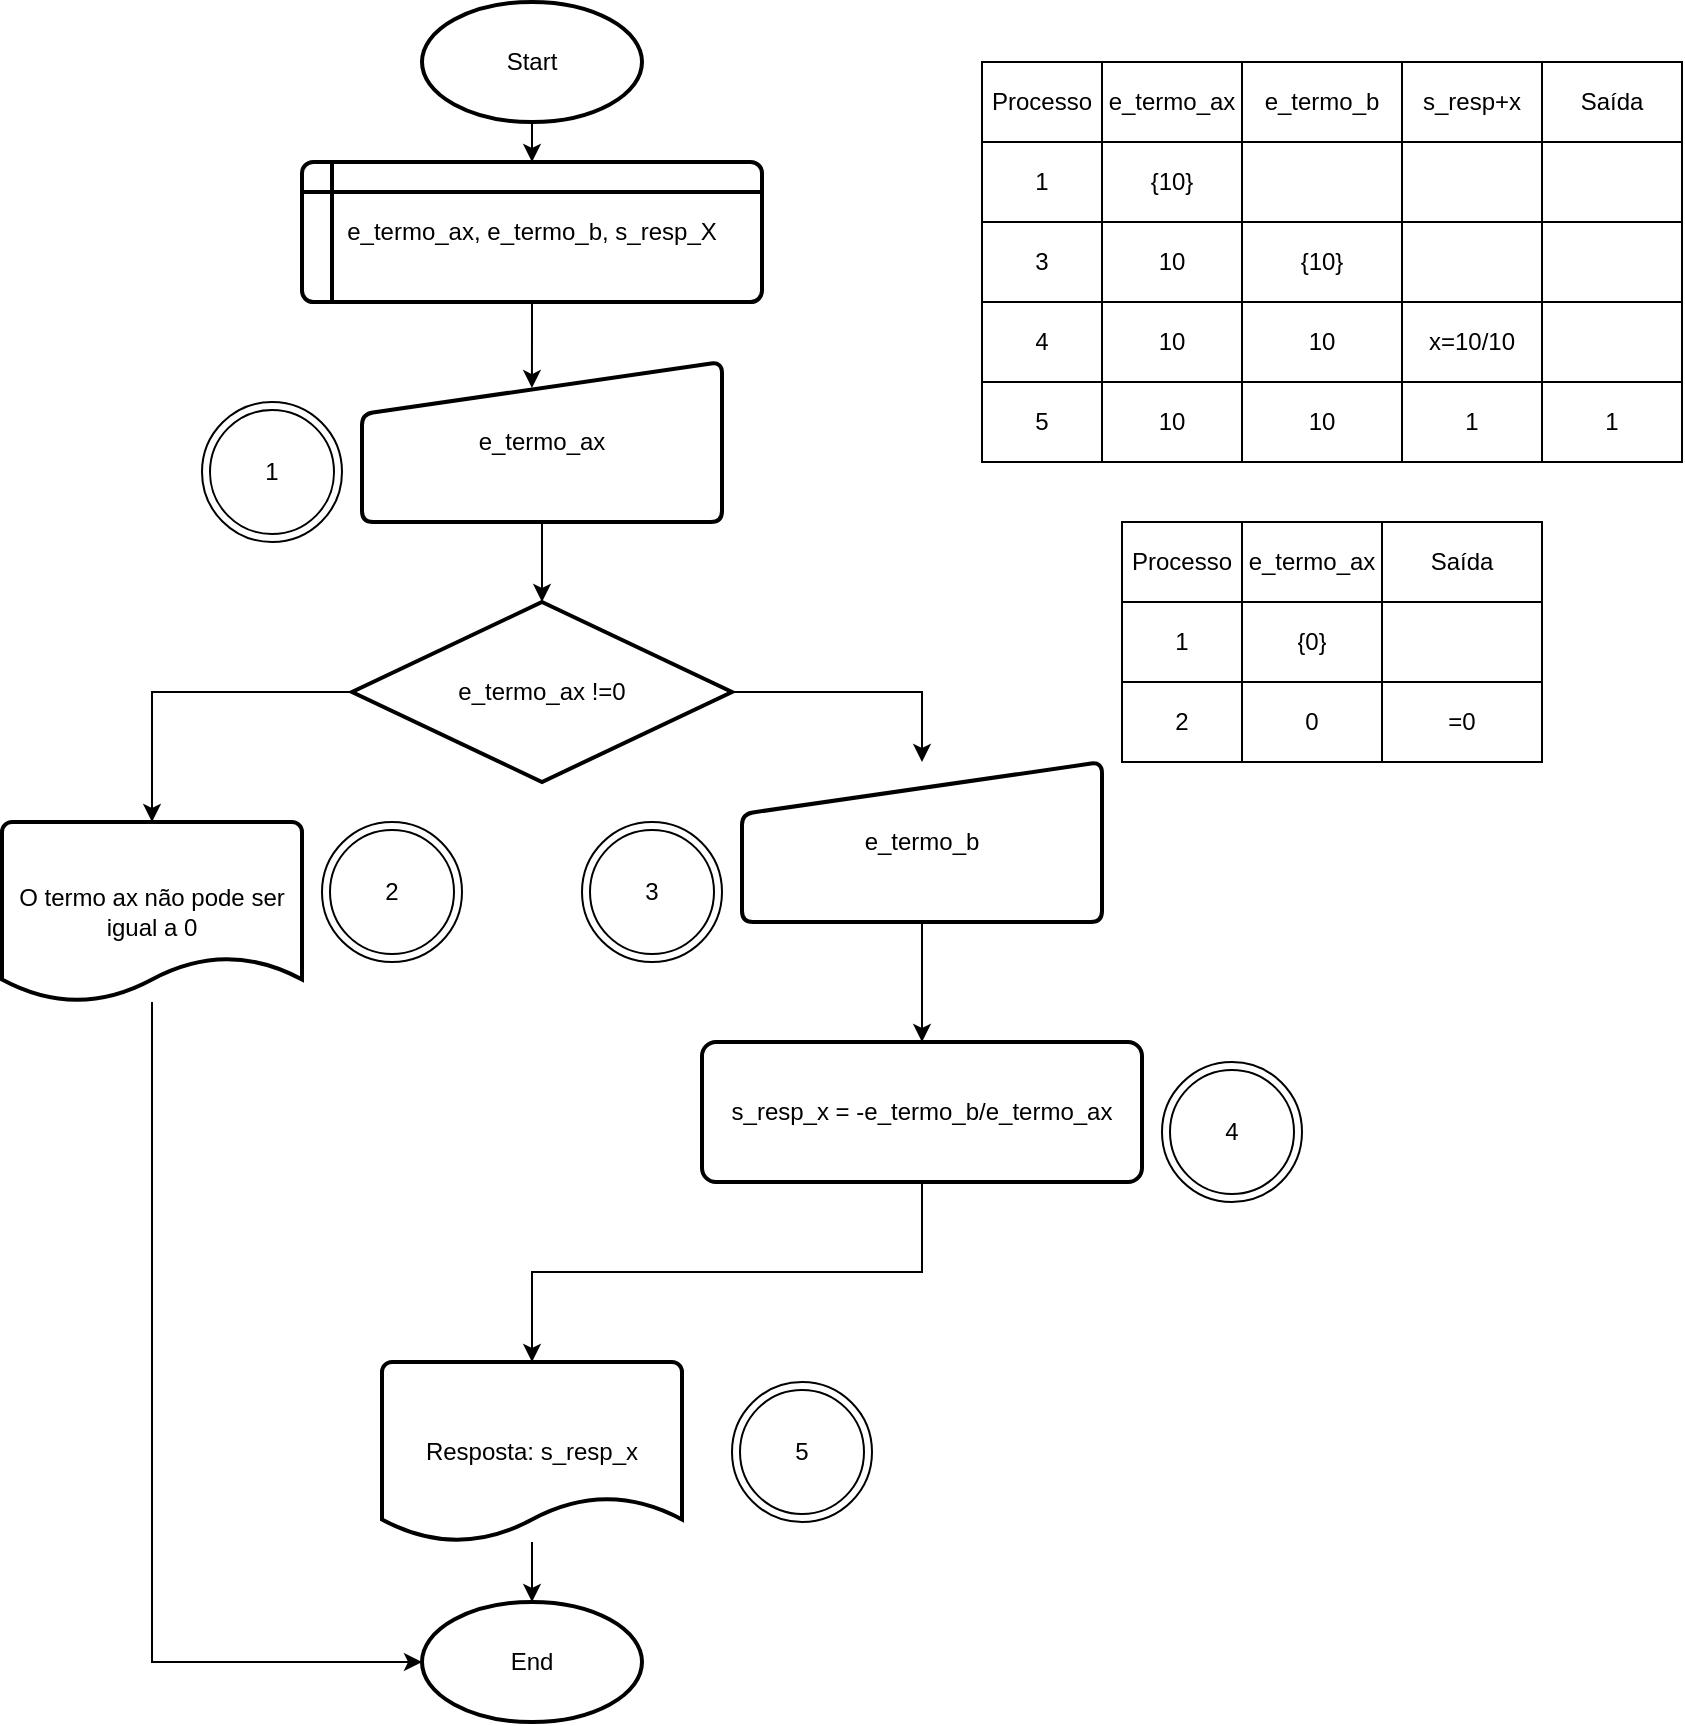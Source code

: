 <mxfile version="13.7.2" type="device"><diagram id="1SkurapNILgE5qAFUZ7a" name="Page-1"><mxGraphModel dx="1422" dy="772" grid="1" gridSize="10" guides="1" tooltips="1" connect="1" arrows="1" fold="1" page="1" pageScale="1" pageWidth="827" pageHeight="1169" math="0" shadow="0"><root><mxCell id="0"/><mxCell id="1" parent="0"/><mxCell id="op1EM-Xf8aS3rkZsBdr3-11" style="edgeStyle=orthogonalEdgeStyle;rounded=0;orthogonalLoop=1;jettySize=auto;html=1;exitX=0.5;exitY=1;exitDx=0;exitDy=0;exitPerimeter=0;entryX=0.5;entryY=0;entryDx=0;entryDy=0;" edge="1" parent="1" source="op1EM-Xf8aS3rkZsBdr3-1" target="op1EM-Xf8aS3rkZsBdr3-3"><mxGeometry relative="1" as="geometry"/></mxCell><mxCell id="op1EM-Xf8aS3rkZsBdr3-1" value="Start" style="strokeWidth=2;html=1;shape=mxgraph.flowchart.start_2;whiteSpace=wrap;" vertex="1" parent="1"><mxGeometry x="230" y="30" width="110" height="60" as="geometry"/></mxCell><mxCell id="op1EM-Xf8aS3rkZsBdr3-12" style="edgeStyle=orthogonalEdgeStyle;rounded=0;orthogonalLoop=1;jettySize=auto;html=1;exitX=0.5;exitY=1;exitDx=0;exitDy=0;entryX=0.472;entryY=0.163;entryDx=0;entryDy=0;entryPerimeter=0;" edge="1" parent="1" source="op1EM-Xf8aS3rkZsBdr3-3" target="op1EM-Xf8aS3rkZsBdr3-4"><mxGeometry relative="1" as="geometry"/></mxCell><mxCell id="op1EM-Xf8aS3rkZsBdr3-3" value="e_termo_ax, e_termo_b, s_resp_X" style="shape=internalStorage;whiteSpace=wrap;html=1;dx=15;dy=15;rounded=1;arcSize=8;strokeWidth=2;" vertex="1" parent="1"><mxGeometry x="170" y="110" width="230" height="70" as="geometry"/></mxCell><mxCell id="op1EM-Xf8aS3rkZsBdr3-13" style="edgeStyle=orthogonalEdgeStyle;rounded=0;orthogonalLoop=1;jettySize=auto;html=1;exitX=0.5;exitY=1;exitDx=0;exitDy=0;entryX=0.5;entryY=0;entryDx=0;entryDy=0;entryPerimeter=0;" edge="1" parent="1" source="op1EM-Xf8aS3rkZsBdr3-4" target="op1EM-Xf8aS3rkZsBdr3-5"><mxGeometry relative="1" as="geometry"/></mxCell><mxCell id="op1EM-Xf8aS3rkZsBdr3-4" value="e_termo_ax" style="html=1;strokeWidth=2;shape=manualInput;whiteSpace=wrap;rounded=1;size=26;arcSize=11;" vertex="1" parent="1"><mxGeometry x="200" y="210" width="180" height="80" as="geometry"/></mxCell><mxCell id="op1EM-Xf8aS3rkZsBdr3-14" style="edgeStyle=orthogonalEdgeStyle;rounded=0;orthogonalLoop=1;jettySize=auto;html=1;exitX=0;exitY=0.5;exitDx=0;exitDy=0;exitPerimeter=0;" edge="1" parent="1" source="op1EM-Xf8aS3rkZsBdr3-5" target="op1EM-Xf8aS3rkZsBdr3-7"><mxGeometry relative="1" as="geometry"/></mxCell><mxCell id="op1EM-Xf8aS3rkZsBdr3-15" style="edgeStyle=orthogonalEdgeStyle;rounded=0;orthogonalLoop=1;jettySize=auto;html=1;exitX=1;exitY=0.5;exitDx=0;exitDy=0;exitPerimeter=0;entryX=0.5;entryY=0;entryDx=0;entryDy=0;" edge="1" parent="1" source="op1EM-Xf8aS3rkZsBdr3-5" target="op1EM-Xf8aS3rkZsBdr3-6"><mxGeometry relative="1" as="geometry"/></mxCell><mxCell id="op1EM-Xf8aS3rkZsBdr3-5" value="e_termo_ax !=0" style="strokeWidth=2;html=1;shape=mxgraph.flowchart.decision;whiteSpace=wrap;" vertex="1" parent="1"><mxGeometry x="195" y="330" width="190" height="90" as="geometry"/></mxCell><mxCell id="op1EM-Xf8aS3rkZsBdr3-16" style="edgeStyle=orthogonalEdgeStyle;rounded=0;orthogonalLoop=1;jettySize=auto;html=1;exitX=0.5;exitY=1;exitDx=0;exitDy=0;entryX=0.5;entryY=0;entryDx=0;entryDy=0;" edge="1" parent="1" source="op1EM-Xf8aS3rkZsBdr3-6" target="op1EM-Xf8aS3rkZsBdr3-8"><mxGeometry relative="1" as="geometry"/></mxCell><mxCell id="op1EM-Xf8aS3rkZsBdr3-6" value="e_termo_b" style="html=1;strokeWidth=2;shape=manualInput;whiteSpace=wrap;rounded=1;size=26;arcSize=11;" vertex="1" parent="1"><mxGeometry x="390" y="410" width="180" height="80" as="geometry"/></mxCell><mxCell id="op1EM-Xf8aS3rkZsBdr3-120" style="edgeStyle=orthogonalEdgeStyle;rounded=0;orthogonalLoop=1;jettySize=auto;html=1;entryX=0;entryY=0.5;entryDx=0;entryDy=0;entryPerimeter=0;" edge="1" parent="1" source="op1EM-Xf8aS3rkZsBdr3-7" target="op1EM-Xf8aS3rkZsBdr3-10"><mxGeometry relative="1" as="geometry"><Array as="points"><mxPoint x="95" y="860"/></Array></mxGeometry></mxCell><mxCell id="op1EM-Xf8aS3rkZsBdr3-7" value="O termo ax não pode ser igual a 0" style="strokeWidth=2;html=1;shape=mxgraph.flowchart.document2;whiteSpace=wrap;size=0.25;" vertex="1" parent="1"><mxGeometry x="20" y="440" width="150" height="90" as="geometry"/></mxCell><mxCell id="op1EM-Xf8aS3rkZsBdr3-19" style="edgeStyle=orthogonalEdgeStyle;rounded=0;orthogonalLoop=1;jettySize=auto;html=1;exitX=0.5;exitY=1;exitDx=0;exitDy=0;entryX=0.5;entryY=0;entryDx=0;entryDy=0;entryPerimeter=0;" edge="1" parent="1" source="op1EM-Xf8aS3rkZsBdr3-8" target="op1EM-Xf8aS3rkZsBdr3-9"><mxGeometry relative="1" as="geometry"/></mxCell><mxCell id="op1EM-Xf8aS3rkZsBdr3-8" value="s_resp_x = -e_termo_b/e_termo_ax" style="rounded=1;whiteSpace=wrap;html=1;absoluteArcSize=1;arcSize=14;strokeWidth=2;" vertex="1" parent="1"><mxGeometry x="370" y="550" width="220" height="70" as="geometry"/></mxCell><mxCell id="op1EM-Xf8aS3rkZsBdr3-20" style="edgeStyle=orthogonalEdgeStyle;rounded=0;orthogonalLoop=1;jettySize=auto;html=1;entryX=0.5;entryY=0;entryDx=0;entryDy=0;entryPerimeter=0;" edge="1" parent="1" source="op1EM-Xf8aS3rkZsBdr3-9" target="op1EM-Xf8aS3rkZsBdr3-10"><mxGeometry relative="1" as="geometry"/></mxCell><mxCell id="op1EM-Xf8aS3rkZsBdr3-9" value="Resposta: s_resp_x" style="strokeWidth=2;html=1;shape=mxgraph.flowchart.document2;whiteSpace=wrap;size=0.25;" vertex="1" parent="1"><mxGeometry x="210" y="710" width="150" height="90" as="geometry"/></mxCell><mxCell id="op1EM-Xf8aS3rkZsBdr3-10" value="End" style="strokeWidth=2;html=1;shape=mxgraph.flowchart.start_2;whiteSpace=wrap;" vertex="1" parent="1"><mxGeometry x="230" y="830" width="110" height="60" as="geometry"/></mxCell><mxCell id="op1EM-Xf8aS3rkZsBdr3-53" value="1" style="ellipse;shape=doubleEllipse;whiteSpace=wrap;html=1;aspect=fixed;" vertex="1" parent="1"><mxGeometry x="120" y="230" width="70" height="70" as="geometry"/></mxCell><mxCell id="op1EM-Xf8aS3rkZsBdr3-54" value="2" style="ellipse;shape=doubleEllipse;whiteSpace=wrap;html=1;aspect=fixed;" vertex="1" parent="1"><mxGeometry x="180" y="440" width="70" height="70" as="geometry"/></mxCell><mxCell id="op1EM-Xf8aS3rkZsBdr3-55" value="3&lt;span style=&quot;color: rgba(0 , 0 , 0 , 0) ; font-family: monospace ; font-size: 0px&quot;&gt;%3CmxGraphModel%3E%3Croot%3E%3CmxCell%20id%3D%220%22%2F%3E%3CmxCell%20id%3D%221%22%20parent%3D%220%22%2F%3E%3CmxCell%20id%3D%222%22%20value%3D%221%22%20style%3D%22ellipse%3Bshape%3DdoubleEllipse%3BwhiteSpace%3Dwrap%3Bhtml%3D1%3Baspect%3Dfixed%3B%22%20vertex%3D%221%22%20parent%3D%221%22%3E%3CmxGeometry%20x%3D%22180%22%20y%3D%22440%22%20width%3D%2270%22%20height%3D%2270%22%20as%3D%22geometry%22%2F%3E%3C%2FmxCell%3E%3C%2Froot%3E%3C%2FmxGraphModel%3E&lt;/span&gt;" style="ellipse;shape=doubleEllipse;whiteSpace=wrap;html=1;aspect=fixed;" vertex="1" parent="1"><mxGeometry x="310" y="440" width="70" height="70" as="geometry"/></mxCell><mxCell id="op1EM-Xf8aS3rkZsBdr3-56" value="4" style="ellipse;shape=doubleEllipse;whiteSpace=wrap;html=1;aspect=fixed;" vertex="1" parent="1"><mxGeometry x="600" y="560" width="70" height="70" as="geometry"/></mxCell><mxCell id="op1EM-Xf8aS3rkZsBdr3-57" value="5" style="ellipse;shape=doubleEllipse;whiteSpace=wrap;html=1;aspect=fixed;" vertex="1" parent="1"><mxGeometry x="385" y="720" width="70" height="70" as="geometry"/></mxCell><mxCell id="op1EM-Xf8aS3rkZsBdr3-21" value="" style="shape=table;html=1;whiteSpace=wrap;startSize=0;container=1;collapsible=0;childLayout=tableLayout;" vertex="1" parent="1"><mxGeometry x="510" y="60" width="350" height="200" as="geometry"/></mxCell><mxCell id="op1EM-Xf8aS3rkZsBdr3-22" value="" style="shape=partialRectangle;html=1;whiteSpace=wrap;collapsible=0;dropTarget=0;pointerEvents=0;fillColor=none;top=0;left=0;bottom=0;right=0;points=[[0,0.5],[1,0.5]];portConstraint=eastwest;" vertex="1" parent="op1EM-Xf8aS3rkZsBdr3-21"><mxGeometry width="350" height="40" as="geometry"/></mxCell><mxCell id="op1EM-Xf8aS3rkZsBdr3-23" value="Processo" style="shape=partialRectangle;html=1;whiteSpace=wrap;connectable=0;overflow=hidden;fillColor=none;top=0;left=0;bottom=0;right=0;" vertex="1" parent="op1EM-Xf8aS3rkZsBdr3-22"><mxGeometry width="60" height="40" as="geometry"/></mxCell><mxCell id="op1EM-Xf8aS3rkZsBdr3-24" value="e_termo_ax" style="shape=partialRectangle;html=1;whiteSpace=wrap;connectable=0;overflow=hidden;fillColor=none;top=0;left=0;bottom=0;right=0;" vertex="1" parent="op1EM-Xf8aS3rkZsBdr3-22"><mxGeometry x="60" width="70" height="40" as="geometry"/></mxCell><mxCell id="op1EM-Xf8aS3rkZsBdr3-25" value="e_termo_b" style="shape=partialRectangle;html=1;whiteSpace=wrap;connectable=0;overflow=hidden;fillColor=none;top=0;left=0;bottom=0;right=0;" vertex="1" parent="op1EM-Xf8aS3rkZsBdr3-22"><mxGeometry x="130" width="80" height="40" as="geometry"/></mxCell><mxCell id="op1EM-Xf8aS3rkZsBdr3-26" value="s_resp+x" style="shape=partialRectangle;html=1;whiteSpace=wrap;connectable=0;overflow=hidden;fillColor=none;top=0;left=0;bottom=0;right=0;" vertex="1" parent="op1EM-Xf8aS3rkZsBdr3-22"><mxGeometry x="210" width="70" height="40" as="geometry"/></mxCell><mxCell id="op1EM-Xf8aS3rkZsBdr3-27" value="Saída" style="shape=partialRectangle;html=1;whiteSpace=wrap;connectable=0;overflow=hidden;fillColor=none;top=0;left=0;bottom=0;right=0;" vertex="1" parent="op1EM-Xf8aS3rkZsBdr3-22"><mxGeometry x="280" width="70" height="40" as="geometry"/></mxCell><mxCell id="op1EM-Xf8aS3rkZsBdr3-28" value="" style="shape=partialRectangle;html=1;whiteSpace=wrap;collapsible=0;dropTarget=0;pointerEvents=0;fillColor=none;top=0;left=0;bottom=0;right=0;points=[[0,0.5],[1,0.5]];portConstraint=eastwest;" vertex="1" parent="op1EM-Xf8aS3rkZsBdr3-21"><mxGeometry y="40" width="350" height="40" as="geometry"/></mxCell><mxCell id="op1EM-Xf8aS3rkZsBdr3-29" value="1" style="shape=partialRectangle;html=1;whiteSpace=wrap;connectable=0;overflow=hidden;fillColor=none;top=0;left=0;bottom=0;right=0;" vertex="1" parent="op1EM-Xf8aS3rkZsBdr3-28"><mxGeometry width="60" height="40" as="geometry"/></mxCell><mxCell id="op1EM-Xf8aS3rkZsBdr3-30" value="{10}" style="shape=partialRectangle;html=1;whiteSpace=wrap;connectable=0;overflow=hidden;fillColor=none;top=0;left=0;bottom=0;right=0;" vertex="1" parent="op1EM-Xf8aS3rkZsBdr3-28"><mxGeometry x="60" width="70" height="40" as="geometry"/></mxCell><mxCell id="op1EM-Xf8aS3rkZsBdr3-31" value="" style="shape=partialRectangle;html=1;whiteSpace=wrap;connectable=0;overflow=hidden;fillColor=none;top=0;left=0;bottom=0;right=0;" vertex="1" parent="op1EM-Xf8aS3rkZsBdr3-28"><mxGeometry x="130" width="80" height="40" as="geometry"/></mxCell><mxCell id="op1EM-Xf8aS3rkZsBdr3-32" value="" style="shape=partialRectangle;html=1;whiteSpace=wrap;connectable=0;overflow=hidden;fillColor=none;top=0;left=0;bottom=0;right=0;" vertex="1" parent="op1EM-Xf8aS3rkZsBdr3-28"><mxGeometry x="210" width="70" height="40" as="geometry"/></mxCell><mxCell id="op1EM-Xf8aS3rkZsBdr3-33" value="" style="shape=partialRectangle;html=1;whiteSpace=wrap;connectable=0;overflow=hidden;fillColor=none;top=0;left=0;bottom=0;right=0;" vertex="1" parent="op1EM-Xf8aS3rkZsBdr3-28"><mxGeometry x="280" width="70" height="40" as="geometry"/></mxCell><mxCell id="op1EM-Xf8aS3rkZsBdr3-34" value="" style="shape=partialRectangle;html=1;whiteSpace=wrap;collapsible=0;dropTarget=0;pointerEvents=0;fillColor=none;top=0;left=0;bottom=0;right=0;points=[[0,0.5],[1,0.5]];portConstraint=eastwest;" vertex="1" parent="op1EM-Xf8aS3rkZsBdr3-21"><mxGeometry y="80" width="350" height="40" as="geometry"/></mxCell><mxCell id="op1EM-Xf8aS3rkZsBdr3-35" value="3" style="shape=partialRectangle;html=1;whiteSpace=wrap;connectable=0;overflow=hidden;fillColor=none;top=0;left=0;bottom=0;right=0;" vertex="1" parent="op1EM-Xf8aS3rkZsBdr3-34"><mxGeometry width="60" height="40" as="geometry"/></mxCell><mxCell id="op1EM-Xf8aS3rkZsBdr3-36" value="10" style="shape=partialRectangle;html=1;whiteSpace=wrap;connectable=0;overflow=hidden;fillColor=none;top=0;left=0;bottom=0;right=0;" vertex="1" parent="op1EM-Xf8aS3rkZsBdr3-34"><mxGeometry x="60" width="70" height="40" as="geometry"/></mxCell><mxCell id="op1EM-Xf8aS3rkZsBdr3-37" value="{10}" style="shape=partialRectangle;html=1;whiteSpace=wrap;connectable=0;overflow=hidden;fillColor=none;top=0;left=0;bottom=0;right=0;" vertex="1" parent="op1EM-Xf8aS3rkZsBdr3-34"><mxGeometry x="130" width="80" height="40" as="geometry"/></mxCell><mxCell id="op1EM-Xf8aS3rkZsBdr3-38" value="" style="shape=partialRectangle;html=1;whiteSpace=wrap;connectable=0;overflow=hidden;fillColor=none;top=0;left=0;bottom=0;right=0;" vertex="1" parent="op1EM-Xf8aS3rkZsBdr3-34"><mxGeometry x="210" width="70" height="40" as="geometry"/></mxCell><mxCell id="op1EM-Xf8aS3rkZsBdr3-39" value="" style="shape=partialRectangle;html=1;whiteSpace=wrap;connectable=0;overflow=hidden;fillColor=none;top=0;left=0;bottom=0;right=0;" vertex="1" parent="op1EM-Xf8aS3rkZsBdr3-34"><mxGeometry x="280" width="70" height="40" as="geometry"/></mxCell><mxCell id="op1EM-Xf8aS3rkZsBdr3-40" value="" style="shape=partialRectangle;html=1;whiteSpace=wrap;collapsible=0;dropTarget=0;pointerEvents=0;fillColor=none;top=0;left=0;bottom=0;right=0;points=[[0,0.5],[1,0.5]];portConstraint=eastwest;" vertex="1" parent="op1EM-Xf8aS3rkZsBdr3-21"><mxGeometry y="120" width="350" height="40" as="geometry"/></mxCell><mxCell id="op1EM-Xf8aS3rkZsBdr3-41" value="4" style="shape=partialRectangle;html=1;whiteSpace=wrap;connectable=0;overflow=hidden;fillColor=none;top=0;left=0;bottom=0;right=0;" vertex="1" parent="op1EM-Xf8aS3rkZsBdr3-40"><mxGeometry width="60" height="40" as="geometry"/></mxCell><mxCell id="op1EM-Xf8aS3rkZsBdr3-42" value="10" style="shape=partialRectangle;html=1;whiteSpace=wrap;connectable=0;overflow=hidden;fillColor=none;top=0;left=0;bottom=0;right=0;" vertex="1" parent="op1EM-Xf8aS3rkZsBdr3-40"><mxGeometry x="60" width="70" height="40" as="geometry"/></mxCell><mxCell id="op1EM-Xf8aS3rkZsBdr3-43" value="10" style="shape=partialRectangle;html=1;whiteSpace=wrap;connectable=0;overflow=hidden;fillColor=none;top=0;left=0;bottom=0;right=0;" vertex="1" parent="op1EM-Xf8aS3rkZsBdr3-40"><mxGeometry x="130" width="80" height="40" as="geometry"/></mxCell><mxCell id="op1EM-Xf8aS3rkZsBdr3-44" value="x=10/10" style="shape=partialRectangle;html=1;whiteSpace=wrap;connectable=0;overflow=hidden;fillColor=none;top=0;left=0;bottom=0;right=0;" vertex="1" parent="op1EM-Xf8aS3rkZsBdr3-40"><mxGeometry x="210" width="70" height="40" as="geometry"/></mxCell><mxCell id="op1EM-Xf8aS3rkZsBdr3-45" value="" style="shape=partialRectangle;html=1;whiteSpace=wrap;connectable=0;overflow=hidden;fillColor=none;top=0;left=0;bottom=0;right=0;" vertex="1" parent="op1EM-Xf8aS3rkZsBdr3-40"><mxGeometry x="280" width="70" height="40" as="geometry"/></mxCell><mxCell id="op1EM-Xf8aS3rkZsBdr3-46" value="" style="shape=partialRectangle;html=1;whiteSpace=wrap;collapsible=0;dropTarget=0;pointerEvents=0;fillColor=none;top=0;left=0;bottom=0;right=0;points=[[0,0.5],[1,0.5]];portConstraint=eastwest;" vertex="1" parent="op1EM-Xf8aS3rkZsBdr3-21"><mxGeometry y="160" width="350" height="40" as="geometry"/></mxCell><mxCell id="op1EM-Xf8aS3rkZsBdr3-47" value="5" style="shape=partialRectangle;html=1;whiteSpace=wrap;connectable=0;overflow=hidden;fillColor=none;top=0;left=0;bottom=0;right=0;" vertex="1" parent="op1EM-Xf8aS3rkZsBdr3-46"><mxGeometry width="60" height="40" as="geometry"/></mxCell><mxCell id="op1EM-Xf8aS3rkZsBdr3-48" value="10" style="shape=partialRectangle;html=1;whiteSpace=wrap;connectable=0;overflow=hidden;fillColor=none;top=0;left=0;bottom=0;right=0;" vertex="1" parent="op1EM-Xf8aS3rkZsBdr3-46"><mxGeometry x="60" width="70" height="40" as="geometry"/></mxCell><mxCell id="op1EM-Xf8aS3rkZsBdr3-49" value="10" style="shape=partialRectangle;html=1;whiteSpace=wrap;connectable=0;overflow=hidden;fillColor=none;top=0;left=0;bottom=0;right=0;" vertex="1" parent="op1EM-Xf8aS3rkZsBdr3-46"><mxGeometry x="130" width="80" height="40" as="geometry"/></mxCell><mxCell id="op1EM-Xf8aS3rkZsBdr3-50" value="1" style="shape=partialRectangle;html=1;whiteSpace=wrap;connectable=0;overflow=hidden;fillColor=none;top=0;left=0;bottom=0;right=0;" vertex="1" parent="op1EM-Xf8aS3rkZsBdr3-46"><mxGeometry x="210" width="70" height="40" as="geometry"/></mxCell><mxCell id="op1EM-Xf8aS3rkZsBdr3-51" value="1" style="shape=partialRectangle;html=1;whiteSpace=wrap;connectable=0;overflow=hidden;fillColor=none;top=0;left=0;bottom=0;right=0;" vertex="1" parent="op1EM-Xf8aS3rkZsBdr3-46"><mxGeometry x="280" width="70" height="40" as="geometry"/></mxCell><mxCell id="op1EM-Xf8aS3rkZsBdr3-89" value="" style="shape=table;html=1;whiteSpace=wrap;startSize=0;container=1;collapsible=0;childLayout=tableLayout;" vertex="1" parent="1"><mxGeometry x="580" y="290" width="210" height="120" as="geometry"/></mxCell><mxCell id="op1EM-Xf8aS3rkZsBdr3-90" value="" style="shape=partialRectangle;html=1;whiteSpace=wrap;collapsible=0;dropTarget=0;pointerEvents=0;fillColor=none;top=0;left=0;bottom=0;right=0;points=[[0,0.5],[1,0.5]];portConstraint=eastwest;" vertex="1" parent="op1EM-Xf8aS3rkZsBdr3-89"><mxGeometry width="210" height="40" as="geometry"/></mxCell><mxCell id="op1EM-Xf8aS3rkZsBdr3-91" value="Processo" style="shape=partialRectangle;html=1;whiteSpace=wrap;connectable=0;overflow=hidden;fillColor=none;top=0;left=0;bottom=0;right=0;" vertex="1" parent="op1EM-Xf8aS3rkZsBdr3-90"><mxGeometry width="60" height="40" as="geometry"/></mxCell><mxCell id="op1EM-Xf8aS3rkZsBdr3-92" value="e_termo_ax" style="shape=partialRectangle;html=1;whiteSpace=wrap;connectable=0;overflow=hidden;fillColor=none;top=0;left=0;bottom=0;right=0;" vertex="1" parent="op1EM-Xf8aS3rkZsBdr3-90"><mxGeometry x="60" width="70" height="40" as="geometry"/></mxCell><mxCell id="op1EM-Xf8aS3rkZsBdr3-93" value="Saída" style="shape=partialRectangle;html=1;whiteSpace=wrap;connectable=0;overflow=hidden;fillColor=none;top=0;left=0;bottom=0;right=0;" vertex="1" parent="op1EM-Xf8aS3rkZsBdr3-90"><mxGeometry x="130" width="80" height="40" as="geometry"/></mxCell><mxCell id="op1EM-Xf8aS3rkZsBdr3-96" value="" style="shape=partialRectangle;html=1;whiteSpace=wrap;collapsible=0;dropTarget=0;pointerEvents=0;fillColor=none;top=0;left=0;bottom=0;right=0;points=[[0,0.5],[1,0.5]];portConstraint=eastwest;" vertex="1" parent="op1EM-Xf8aS3rkZsBdr3-89"><mxGeometry y="40" width="210" height="40" as="geometry"/></mxCell><mxCell id="op1EM-Xf8aS3rkZsBdr3-97" value="1" style="shape=partialRectangle;html=1;whiteSpace=wrap;connectable=0;overflow=hidden;fillColor=none;top=0;left=0;bottom=0;right=0;" vertex="1" parent="op1EM-Xf8aS3rkZsBdr3-96"><mxGeometry width="60" height="40" as="geometry"/></mxCell><mxCell id="op1EM-Xf8aS3rkZsBdr3-98" value="{0}" style="shape=partialRectangle;html=1;whiteSpace=wrap;connectable=0;overflow=hidden;fillColor=none;top=0;left=0;bottom=0;right=0;" vertex="1" parent="op1EM-Xf8aS3rkZsBdr3-96"><mxGeometry x="60" width="70" height="40" as="geometry"/></mxCell><mxCell id="op1EM-Xf8aS3rkZsBdr3-99" value="" style="shape=partialRectangle;html=1;whiteSpace=wrap;connectable=0;overflow=hidden;fillColor=none;top=0;left=0;bottom=0;right=0;" vertex="1" parent="op1EM-Xf8aS3rkZsBdr3-96"><mxGeometry x="130" width="80" height="40" as="geometry"/></mxCell><mxCell id="op1EM-Xf8aS3rkZsBdr3-102" value="" style="shape=partialRectangle;html=1;whiteSpace=wrap;collapsible=0;dropTarget=0;pointerEvents=0;fillColor=none;top=0;left=0;bottom=0;right=0;points=[[0,0.5],[1,0.5]];portConstraint=eastwest;" vertex="1" parent="op1EM-Xf8aS3rkZsBdr3-89"><mxGeometry y="80" width="210" height="40" as="geometry"/></mxCell><mxCell id="op1EM-Xf8aS3rkZsBdr3-103" value="2" style="shape=partialRectangle;html=1;whiteSpace=wrap;connectable=0;overflow=hidden;fillColor=none;top=0;left=0;bottom=0;right=0;" vertex="1" parent="op1EM-Xf8aS3rkZsBdr3-102"><mxGeometry width="60" height="40" as="geometry"/></mxCell><mxCell id="op1EM-Xf8aS3rkZsBdr3-104" value="0" style="shape=partialRectangle;html=1;whiteSpace=wrap;connectable=0;overflow=hidden;fillColor=none;top=0;left=0;bottom=0;right=0;" vertex="1" parent="op1EM-Xf8aS3rkZsBdr3-102"><mxGeometry x="60" width="70" height="40" as="geometry"/></mxCell><mxCell id="op1EM-Xf8aS3rkZsBdr3-105" value="=0" style="shape=partialRectangle;html=1;whiteSpace=wrap;connectable=0;overflow=hidden;fillColor=none;top=0;left=0;bottom=0;right=0;" vertex="1" parent="op1EM-Xf8aS3rkZsBdr3-102"><mxGeometry x="130" width="80" height="40" as="geometry"/></mxCell></root></mxGraphModel></diagram></mxfile>